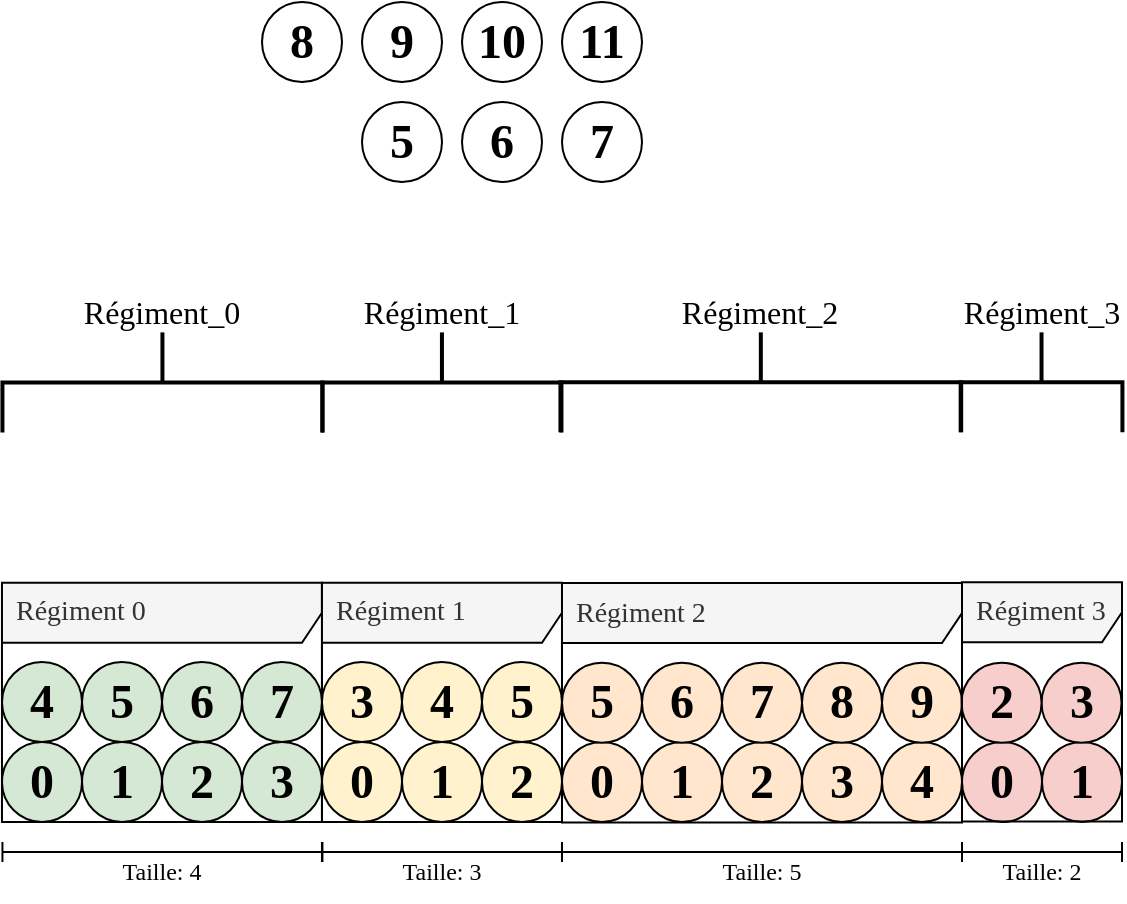 <mxfile>
    <diagram id="yxOAPe7GlVXFEoh2QZEE" name="Page-1">
        <mxGraphModel dx="2683" dy="1633" grid="1" gridSize="10" guides="1" tooltips="1" connect="1" arrows="1" fold="1" page="1" pageScale="1" pageWidth="1920" pageHeight="1200" math="0" shadow="0">
            <root>
                <mxCell id="0"/>
                <mxCell id="52" value="Frame" parent="0"/>
                <mxCell id="1" parent="0"/>
                <mxCell id="3" value="1" style="ellipse;whiteSpace=wrap;html=1;aspect=fixed;fontSize=24;fontStyle=1;fillColor=#d5e8d4;fontFamily=Times New Roman;strokeColor=#000000;" parent="1" vertex="1">
                    <mxGeometry x="-800" y="-600" width="40" height="40" as="geometry"/>
                </mxCell>
                <mxCell id="4" value="2" style="ellipse;whiteSpace=wrap;html=1;aspect=fixed;fontSize=24;fontStyle=1;fillColor=#d5e8d4;fontFamily=Times New Roman;strokeColor=#000000;" parent="1" vertex="1">
                    <mxGeometry x="-760" y="-600" width="40" height="40" as="geometry"/>
                </mxCell>
                <mxCell id="5" value="3" style="ellipse;whiteSpace=wrap;html=1;aspect=fixed;fontSize=24;fontStyle=1;fillColor=#d5e8d4;fontFamily=Times New Roman;strokeColor=#000000;" parent="1" vertex="1">
                    <mxGeometry x="-720" y="-600" width="40" height="40" as="geometry"/>
                </mxCell>
                <mxCell id="6" value="4" style="ellipse;whiteSpace=wrap;html=1;aspect=fixed;fontSize=24;fontStyle=1;fillColor=#ffe6cc;fontFamily=Times New Roman;strokeColor=#000000;" parent="1" vertex="1">
                    <mxGeometry x="-400.0" y="-600" width="40" height="40" as="geometry"/>
                </mxCell>
                <mxCell id="7" value="5" style="ellipse;whiteSpace=wrap;html=1;aspect=fixed;fontSize=24;fontStyle=1;fillColor=none;fontFamily=Times New Roman;" parent="1" vertex="1">
                    <mxGeometry x="-660" y="-920" width="40" height="40" as="geometry"/>
                </mxCell>
                <mxCell id="8" value="6" style="ellipse;whiteSpace=wrap;html=1;aspect=fixed;fontSize=24;fontStyle=1;fillColor=none;fontFamily=Times New Roman;" parent="1" vertex="1">
                    <mxGeometry x="-610" y="-920" width="40" height="40" as="geometry"/>
                </mxCell>
                <mxCell id="9" value="7" style="ellipse;whiteSpace=wrap;html=1;aspect=fixed;fontSize=24;fontStyle=1;fillColor=none;fontFamily=Times New Roman;" parent="1" vertex="1">
                    <mxGeometry x="-560" y="-920" width="40" height="40" as="geometry"/>
                </mxCell>
                <mxCell id="10" value="0" style="ellipse;whiteSpace=wrap;html=1;aspect=fixed;fontSize=24;fontStyle=1;fillColor=#d5e8d4;fontFamily=Times New Roman;strokeColor=#000000;" parent="1" vertex="1">
                    <mxGeometry x="-840" y="-600" width="40" height="40" as="geometry"/>
                </mxCell>
                <mxCell id="11" value="8" style="ellipse;whiteSpace=wrap;html=1;aspect=fixed;fontSize=24;fontStyle=1;fillColor=none;fontFamily=Times New Roman;" parent="1" vertex="1">
                    <mxGeometry x="-710" y="-970" width="40" height="40" as="geometry"/>
                </mxCell>
                <mxCell id="12" value="9" style="ellipse;whiteSpace=wrap;html=1;aspect=fixed;fontSize=24;fontStyle=1;fillColor=none;fontFamily=Times New Roman;" parent="1" vertex="1">
                    <mxGeometry x="-660" y="-970" width="40" height="40" as="geometry"/>
                </mxCell>
                <mxCell id="13" value="10" style="ellipse;whiteSpace=wrap;html=1;aspect=fixed;fontSize=24;fontStyle=1;fillColor=none;fontFamily=Times New Roman;" parent="1" vertex="1">
                    <mxGeometry x="-610" y="-970" width="40" height="40" as="geometry"/>
                </mxCell>
                <mxCell id="14" value="11" style="ellipse;whiteSpace=wrap;html=1;aspect=fixed;fontSize=24;fontStyle=1;fillColor=none;fontFamily=Times New Roman;" parent="1" vertex="1">
                    <mxGeometry x="-560" y="-970" width="40" height="40" as="geometry"/>
                </mxCell>
                <mxCell id="15" value="1" style="ellipse;whiteSpace=wrap;html=1;aspect=fixed;fontSize=24;fontStyle=1;fillColor=#fff2cc;fontFamily=Times New Roman;strokeColor=#000000;" parent="1" vertex="1">
                    <mxGeometry x="-640" y="-600" width="40" height="40" as="geometry"/>
                </mxCell>
                <mxCell id="16" value="2" style="ellipse;whiteSpace=wrap;html=1;aspect=fixed;fontSize=24;fontStyle=1;fillColor=#fff2cc;fontFamily=Times New Roman;strokeColor=#000000;" parent="1" vertex="1">
                    <mxGeometry x="-600" y="-600" width="40" height="40" as="geometry"/>
                </mxCell>
                <mxCell id="17" value="0" style="ellipse;whiteSpace=wrap;html=1;aspect=fixed;fontSize=24;fontStyle=1;fillColor=#fff2cc;fontFamily=Times New Roman;strokeColor=#000000;" parent="1" vertex="1">
                    <mxGeometry x="-680" y="-600" width="40" height="40" as="geometry"/>
                </mxCell>
                <mxCell id="18" value="1" style="ellipse;whiteSpace=wrap;html=1;aspect=fixed;fontSize=24;fontStyle=1;fillColor=#ffe6cc;fontFamily=Times New Roman;strokeColor=#000000;" parent="1" vertex="1">
                    <mxGeometry x="-520" y="-600" width="40" height="40" as="geometry"/>
                </mxCell>
                <mxCell id="19" value="2" style="ellipse;whiteSpace=wrap;html=1;aspect=fixed;fontSize=24;fontStyle=1;fillColor=#ffe6cc;fontFamily=Times New Roman;strokeColor=#000000;" parent="1" vertex="1">
                    <mxGeometry x="-480" y="-600" width="40" height="40" as="geometry"/>
                </mxCell>
                <mxCell id="20" value="3" style="ellipse;whiteSpace=wrap;html=1;aspect=fixed;fontSize=24;fontStyle=1;fillColor=#ffe6cc;fontFamily=Times New Roman;strokeColor=#000000;" parent="1" vertex="1">
                    <mxGeometry x="-440" y="-600" width="40" height="40" as="geometry"/>
                </mxCell>
                <mxCell id="21" value="0" style="ellipse;whiteSpace=wrap;html=1;aspect=fixed;fontSize=24;fontStyle=1;fillColor=#ffe6cc;fontFamily=Times New Roman;strokeColor=#000000;" parent="1" vertex="1">
                    <mxGeometry x="-560" y="-600" width="40" height="40" as="geometry"/>
                </mxCell>
                <mxCell id="22" value="1" style="ellipse;whiteSpace=wrap;html=1;aspect=fixed;fontSize=24;fontStyle=1;fillColor=#f8cecc;fontFamily=Times New Roman;strokeColor=#000000;" parent="1" vertex="1">
                    <mxGeometry x="-320" y="-600" width="40" height="40" as="geometry"/>
                </mxCell>
                <mxCell id="23" value="0" style="ellipse;whiteSpace=wrap;html=1;aspect=fixed;fontSize=24;fontStyle=1;fillColor=#f8cecc;fontFamily=Times New Roman;strokeColor=#000000;" parent="1" vertex="1">
                    <mxGeometry x="-360" y="-600" width="40" height="40" as="geometry"/>
                </mxCell>
                <mxCell id="29" value="" style="strokeWidth=2;html=1;shape=mxgraph.flowchart.annotation_2;align=left;labelPosition=right;pointerEvents=1;rotation=90;" vertex="1" parent="1">
                    <mxGeometry x="-784.78" y="-859.81" width="50" height="160" as="geometry"/>
                </mxCell>
                <mxCell id="30" value="" style="strokeWidth=2;html=1;shape=mxgraph.flowchart.annotation_2;align=left;labelPosition=right;pointerEvents=1;rotation=90;" vertex="1" parent="1">
                    <mxGeometry x="-645.03" y="-839.56" width="50" height="119.5" as="geometry"/>
                </mxCell>
                <mxCell id="31" value="" style="strokeWidth=2;html=1;shape=mxgraph.flowchart.annotation_2;align=left;labelPosition=right;pointerEvents=1;rotation=90;" vertex="1" parent="1">
                    <mxGeometry x="-485.59" y="-880" width="50" height="200.37" as="geometry"/>
                </mxCell>
                <mxCell id="32" value="" style="strokeWidth=2;html=1;shape=mxgraph.flowchart.annotation_2;align=left;labelPosition=right;pointerEvents=1;rotation=90;" vertex="1" parent="1">
                    <mxGeometry x="-345.23" y="-820.26" width="50" height="80.88" as="geometry"/>
                </mxCell>
                <mxCell id="33" value="5" style="ellipse;whiteSpace=wrap;html=1;aspect=fixed;fontSize=24;fontStyle=1;fillColor=#d5e8d4;fontFamily=Times New Roman;strokeColor=#000000;" vertex="1" parent="1">
                    <mxGeometry x="-800" y="-640" width="40" height="40" as="geometry"/>
                </mxCell>
                <mxCell id="34" value="6" style="ellipse;whiteSpace=wrap;html=1;aspect=fixed;fontSize=24;fontStyle=1;fillColor=#d5e8d4;fontFamily=Times New Roman;strokeColor=#000000;" vertex="1" parent="1">
                    <mxGeometry x="-760" y="-640" width="40" height="40" as="geometry"/>
                </mxCell>
                <mxCell id="35" value="7" style="ellipse;whiteSpace=wrap;html=1;aspect=fixed;fontSize=24;fontStyle=1;fillColor=#d5e8d4;fontFamily=Times New Roman;strokeColor=#000000;" vertex="1" parent="1">
                    <mxGeometry x="-720" y="-640" width="40" height="40" as="geometry"/>
                </mxCell>
                <mxCell id="36" value="4" style="ellipse;whiteSpace=wrap;html=1;aspect=fixed;fontSize=24;fontStyle=1;fillColor=#d5e8d4;fontFamily=Times New Roman;strokeColor=#000000;" vertex="1" parent="1">
                    <mxGeometry x="-840" y="-640" width="40" height="40" as="geometry"/>
                </mxCell>
                <mxCell id="37" value="4" style="ellipse;whiteSpace=wrap;html=1;aspect=fixed;fontSize=24;fontStyle=1;fillColor=#fff2cc;fontFamily=Times New Roman;strokeColor=#000000;" vertex="1" parent="1">
                    <mxGeometry x="-640.02" y="-640.06" width="40" height="40" as="geometry"/>
                </mxCell>
                <mxCell id="38" value="5" style="ellipse;whiteSpace=wrap;html=1;aspect=fixed;fontSize=24;fontStyle=1;fillColor=#fff2cc;fontFamily=Times New Roman;strokeColor=#000000;" vertex="1" parent="1">
                    <mxGeometry x="-600.02" y="-640.06" width="40" height="40" as="geometry"/>
                </mxCell>
                <mxCell id="39" value="3" style="ellipse;whiteSpace=wrap;html=1;aspect=fixed;fontSize=24;fontStyle=1;fillColor=#fff2cc;fontFamily=Times New Roman;strokeColor=#000000;" vertex="1" parent="1">
                    <mxGeometry x="-680.02" y="-640.06" width="40" height="40" as="geometry"/>
                </mxCell>
                <mxCell id="40" value="9" style="ellipse;whiteSpace=wrap;html=1;aspect=fixed;fontSize=24;fontStyle=1;fillColor=#ffe6cc;fontFamily=Times New Roman;strokeColor=#000000;" vertex="1" parent="1">
                    <mxGeometry x="-400.0" y="-639.63" width="40" height="40" as="geometry"/>
                </mxCell>
                <mxCell id="41" value="6" style="ellipse;whiteSpace=wrap;html=1;aspect=fixed;fontSize=24;fontStyle=1;fillColor=#ffe6cc;fontFamily=Times New Roman;strokeColor=#000000;" vertex="1" parent="1">
                    <mxGeometry x="-520" y="-639.63" width="40" height="40" as="geometry"/>
                </mxCell>
                <mxCell id="42" value="7" style="ellipse;whiteSpace=wrap;html=1;aspect=fixed;fontSize=24;fontStyle=1;fillColor=#ffe6cc;fontFamily=Times New Roman;strokeColor=#000000;" vertex="1" parent="1">
                    <mxGeometry x="-480" y="-639.63" width="40" height="40" as="geometry"/>
                </mxCell>
                <mxCell id="43" value="8" style="ellipse;whiteSpace=wrap;html=1;aspect=fixed;fontSize=24;fontStyle=1;fillColor=#ffe6cc;fontFamily=Times New Roman;strokeColor=#000000;" vertex="1" parent="1">
                    <mxGeometry x="-440" y="-639.63" width="40" height="40" as="geometry"/>
                </mxCell>
                <mxCell id="44" value="5" style="ellipse;whiteSpace=wrap;html=1;aspect=fixed;fontSize=24;fontStyle=1;fillColor=#ffe6cc;fontFamily=Times New Roman;strokeColor=#000000;" vertex="1" parent="1">
                    <mxGeometry x="-560" y="-639.63" width="40" height="40" as="geometry"/>
                </mxCell>
                <mxCell id="45" value="3" style="ellipse;whiteSpace=wrap;html=1;aspect=fixed;fontSize=24;fontStyle=1;fillColor=#f8cecc;fontFamily=Times New Roman;strokeColor=#000000;" vertex="1" parent="1">
                    <mxGeometry x="-320.22" y="-639.63" width="40" height="40" as="geometry"/>
                </mxCell>
                <mxCell id="46" value="2" style="ellipse;whiteSpace=wrap;html=1;aspect=fixed;fontSize=24;fontStyle=1;fillColor=#f8cecc;fontFamily=Times New Roman;strokeColor=#000000;" vertex="1" parent="1">
                    <mxGeometry x="-360.22" y="-639.63" width="40" height="40" as="geometry"/>
                </mxCell>
                <mxCell id="47" value="Régiment_1" style="text;html=1;strokeColor=none;fillColor=none;align=center;verticalAlign=middle;whiteSpace=wrap;rounded=0;fontFamily=Times New Roman;fontSize=16;" vertex="1" parent="1">
                    <mxGeometry x="-660.03" y="-829.63" width="80" height="30" as="geometry"/>
                </mxCell>
                <mxCell id="48" value="Régiment_2" style="text;html=1;strokeColor=none;fillColor=none;align=center;verticalAlign=middle;whiteSpace=wrap;rounded=0;fontFamily=Times New Roman;fontSize=16;" vertex="1" parent="1">
                    <mxGeometry x="-500.59" y="-829.63" width="80" height="30" as="geometry"/>
                </mxCell>
                <mxCell id="49" value="Régiment_3" style="text;html=1;strokeColor=none;fillColor=none;align=center;verticalAlign=middle;whiteSpace=wrap;rounded=0;fontFamily=Times New Roman;fontSize=16;" vertex="1" parent="1">
                    <mxGeometry x="-360" y="-829.63" width="80" height="30" as="geometry"/>
                </mxCell>
                <mxCell id="50" value="Régiment_0" style="text;html=1;strokeColor=none;fillColor=none;align=center;verticalAlign=middle;whiteSpace=wrap;rounded=0;fontFamily=Times New Roman;fontSize=16;" vertex="1" parent="1">
                    <mxGeometry x="-799.78" y="-829.63" width="80" height="30" as="geometry"/>
                </mxCell>
                <mxCell id="51" value="Régiment 0" style="shape=umlFrame;whiteSpace=wrap;html=1;width=250;height=30;boundedLbl=1;verticalAlign=middle;align=left;spacingLeft=5;fontFamily=Times New Roman;fontSize=14;strokeColor=#000000;fillColor=#f5f5f5;fontColor=#333333;" vertex="1" parent="1">
                    <mxGeometry x="-840.02" y="-679.63" width="160" height="119.63" as="geometry"/>
                </mxCell>
                <mxCell id="53" value="Régiment 1" style="shape=umlFrame;whiteSpace=wrap;html=1;width=250;height=30;boundedLbl=1;verticalAlign=middle;align=left;spacingLeft=5;fontFamily=Times New Roman;fontSize=14;strokeColor=#000000;fillColor=#f5f5f5;fontColor=#333333;" vertex="1" parent="1">
                    <mxGeometry x="-680.02" y="-679.63" width="120.02" height="119.63" as="geometry"/>
                </mxCell>
                <mxCell id="54" value="Régiment 2" style="shape=umlFrame;whiteSpace=wrap;html=1;width=250;height=30;boundedLbl=1;verticalAlign=middle;align=left;spacingLeft=5;fontFamily=Times New Roman;fontSize=14;strokeColor=#000000;fillColor=#f5f5f5;fontColor=#333333;" vertex="1" parent="1">
                    <mxGeometry x="-560.01" y="-679.44" width="200.01" height="119.63" as="geometry"/>
                </mxCell>
                <mxCell id="55" value="Régiment 3" style="shape=umlFrame;whiteSpace=wrap;html=1;width=250;height=30;boundedLbl=1;verticalAlign=middle;align=left;spacingLeft=5;fontFamily=Times New Roman;fontSize=14;strokeColor=#000000;fillColor=#f5f5f5;fontColor=#333333;" vertex="1" parent="1">
                    <mxGeometry x="-360" y="-679.87" width="80" height="119.63" as="geometry"/>
                </mxCell>
                <mxCell id="56" value="" style="shape=crossbar;whiteSpace=wrap;html=1;rounded=1;fontFamily=Times New Roman;fontSize=14;strokeColor=#000000;" vertex="1" parent="1">
                    <mxGeometry x="-839.78" y="-550" width="160" height="10" as="geometry"/>
                </mxCell>
                <mxCell id="57" value="" style="shape=crossbar;whiteSpace=wrap;html=1;rounded=1;fontFamily=Times New Roman;fontSize=14;strokeColor=#000000;" vertex="1" parent="1">
                    <mxGeometry x="-680.02" y="-550" width="120.02" height="10" as="geometry"/>
                </mxCell>
                <mxCell id="58" value="" style="shape=crossbar;whiteSpace=wrap;html=1;rounded=1;fontFamily=Times New Roman;fontSize=14;strokeColor=#000000;" vertex="1" parent="1">
                    <mxGeometry x="-560.02" y="-550" width="200.02" height="10" as="geometry"/>
                </mxCell>
                <mxCell id="59" value="" style="shape=crossbar;whiteSpace=wrap;html=1;rounded=1;fontFamily=Times New Roman;fontSize=14;strokeColor=#000000;" vertex="1" parent="1">
                    <mxGeometry x="-360" y="-550" width="80" height="10" as="geometry"/>
                </mxCell>
                <mxCell id="60" value="Taille: 4" style="text;html=1;strokeColor=none;fillColor=none;align=center;verticalAlign=middle;whiteSpace=wrap;rounded=0;fontFamily=Times New Roman;fontSize=12;" vertex="1" parent="1">
                    <mxGeometry x="-799.78" y="-550" width="80" height="30" as="geometry"/>
                </mxCell>
                <mxCell id="61" value="Taille: 3" style="text;html=1;strokeColor=none;fillColor=none;align=center;verticalAlign=middle;whiteSpace=wrap;rounded=0;fontFamily=Times New Roman;fontSize=12;" vertex="1" parent="1">
                    <mxGeometry x="-660.03" y="-550" width="80" height="30" as="geometry"/>
                </mxCell>
                <mxCell id="62" value="Taille: 5" style="text;html=1;strokeColor=none;fillColor=none;align=center;verticalAlign=middle;whiteSpace=wrap;rounded=0;fontFamily=Times New Roman;fontSize=12;" vertex="1" parent="1">
                    <mxGeometry x="-500" y="-550" width="80" height="30" as="geometry"/>
                </mxCell>
                <mxCell id="63" value="Taille: 2" style="text;html=1;strokeColor=none;fillColor=none;align=center;verticalAlign=middle;whiteSpace=wrap;rounded=0;fontFamily=Times New Roman;fontSize=12;" vertex="1" parent="1">
                    <mxGeometry x="-360.23" y="-550" width="80" height="30" as="geometry"/>
                </mxCell>
            </root>
        </mxGraphModel>
    </diagram>
</mxfile>